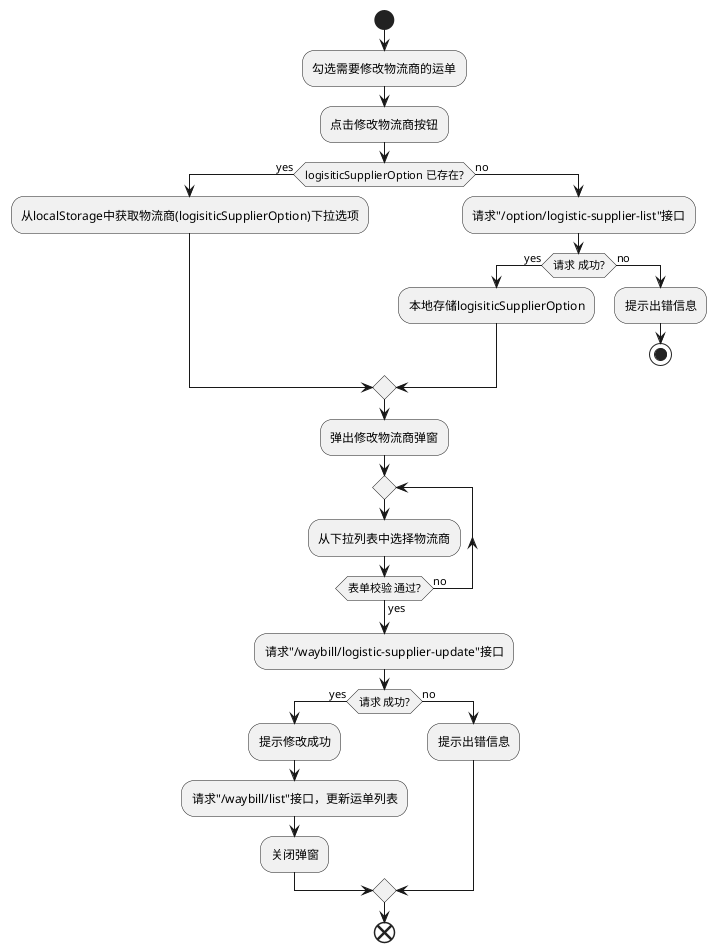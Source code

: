@startuml

start
:勾选需要修改物流商的运单;
:点击修改物流商按钮;
if(logisiticSupplierOption 已存在?) then (yes)
  :从localStorage中获取物流商(logisiticSupplierOption)下拉选项;
else (no)
  :请求"/option/logistic-supplier-list"接口;
  if(请求 成功?) then (yes)
    :本地存储logisiticSupplierOption;
  else (no)
    :提示出错信息;
    stop
  endif
endif
:弹出修改物流商弹窗;
repeat
  :从下拉列表中选择物流商;
repeat while(表单校验 通过?) is (no) not (yes)
:请求"/waybill/logistic-supplier-update"接口;
if(请求 成功?) then (yes)
  :提示修改成功;
  :请求"/waybill/list"接口，更新运单列表;
  :关闭弹窗;
else (no)
  :提示出错信息;
endif
end

@enduml